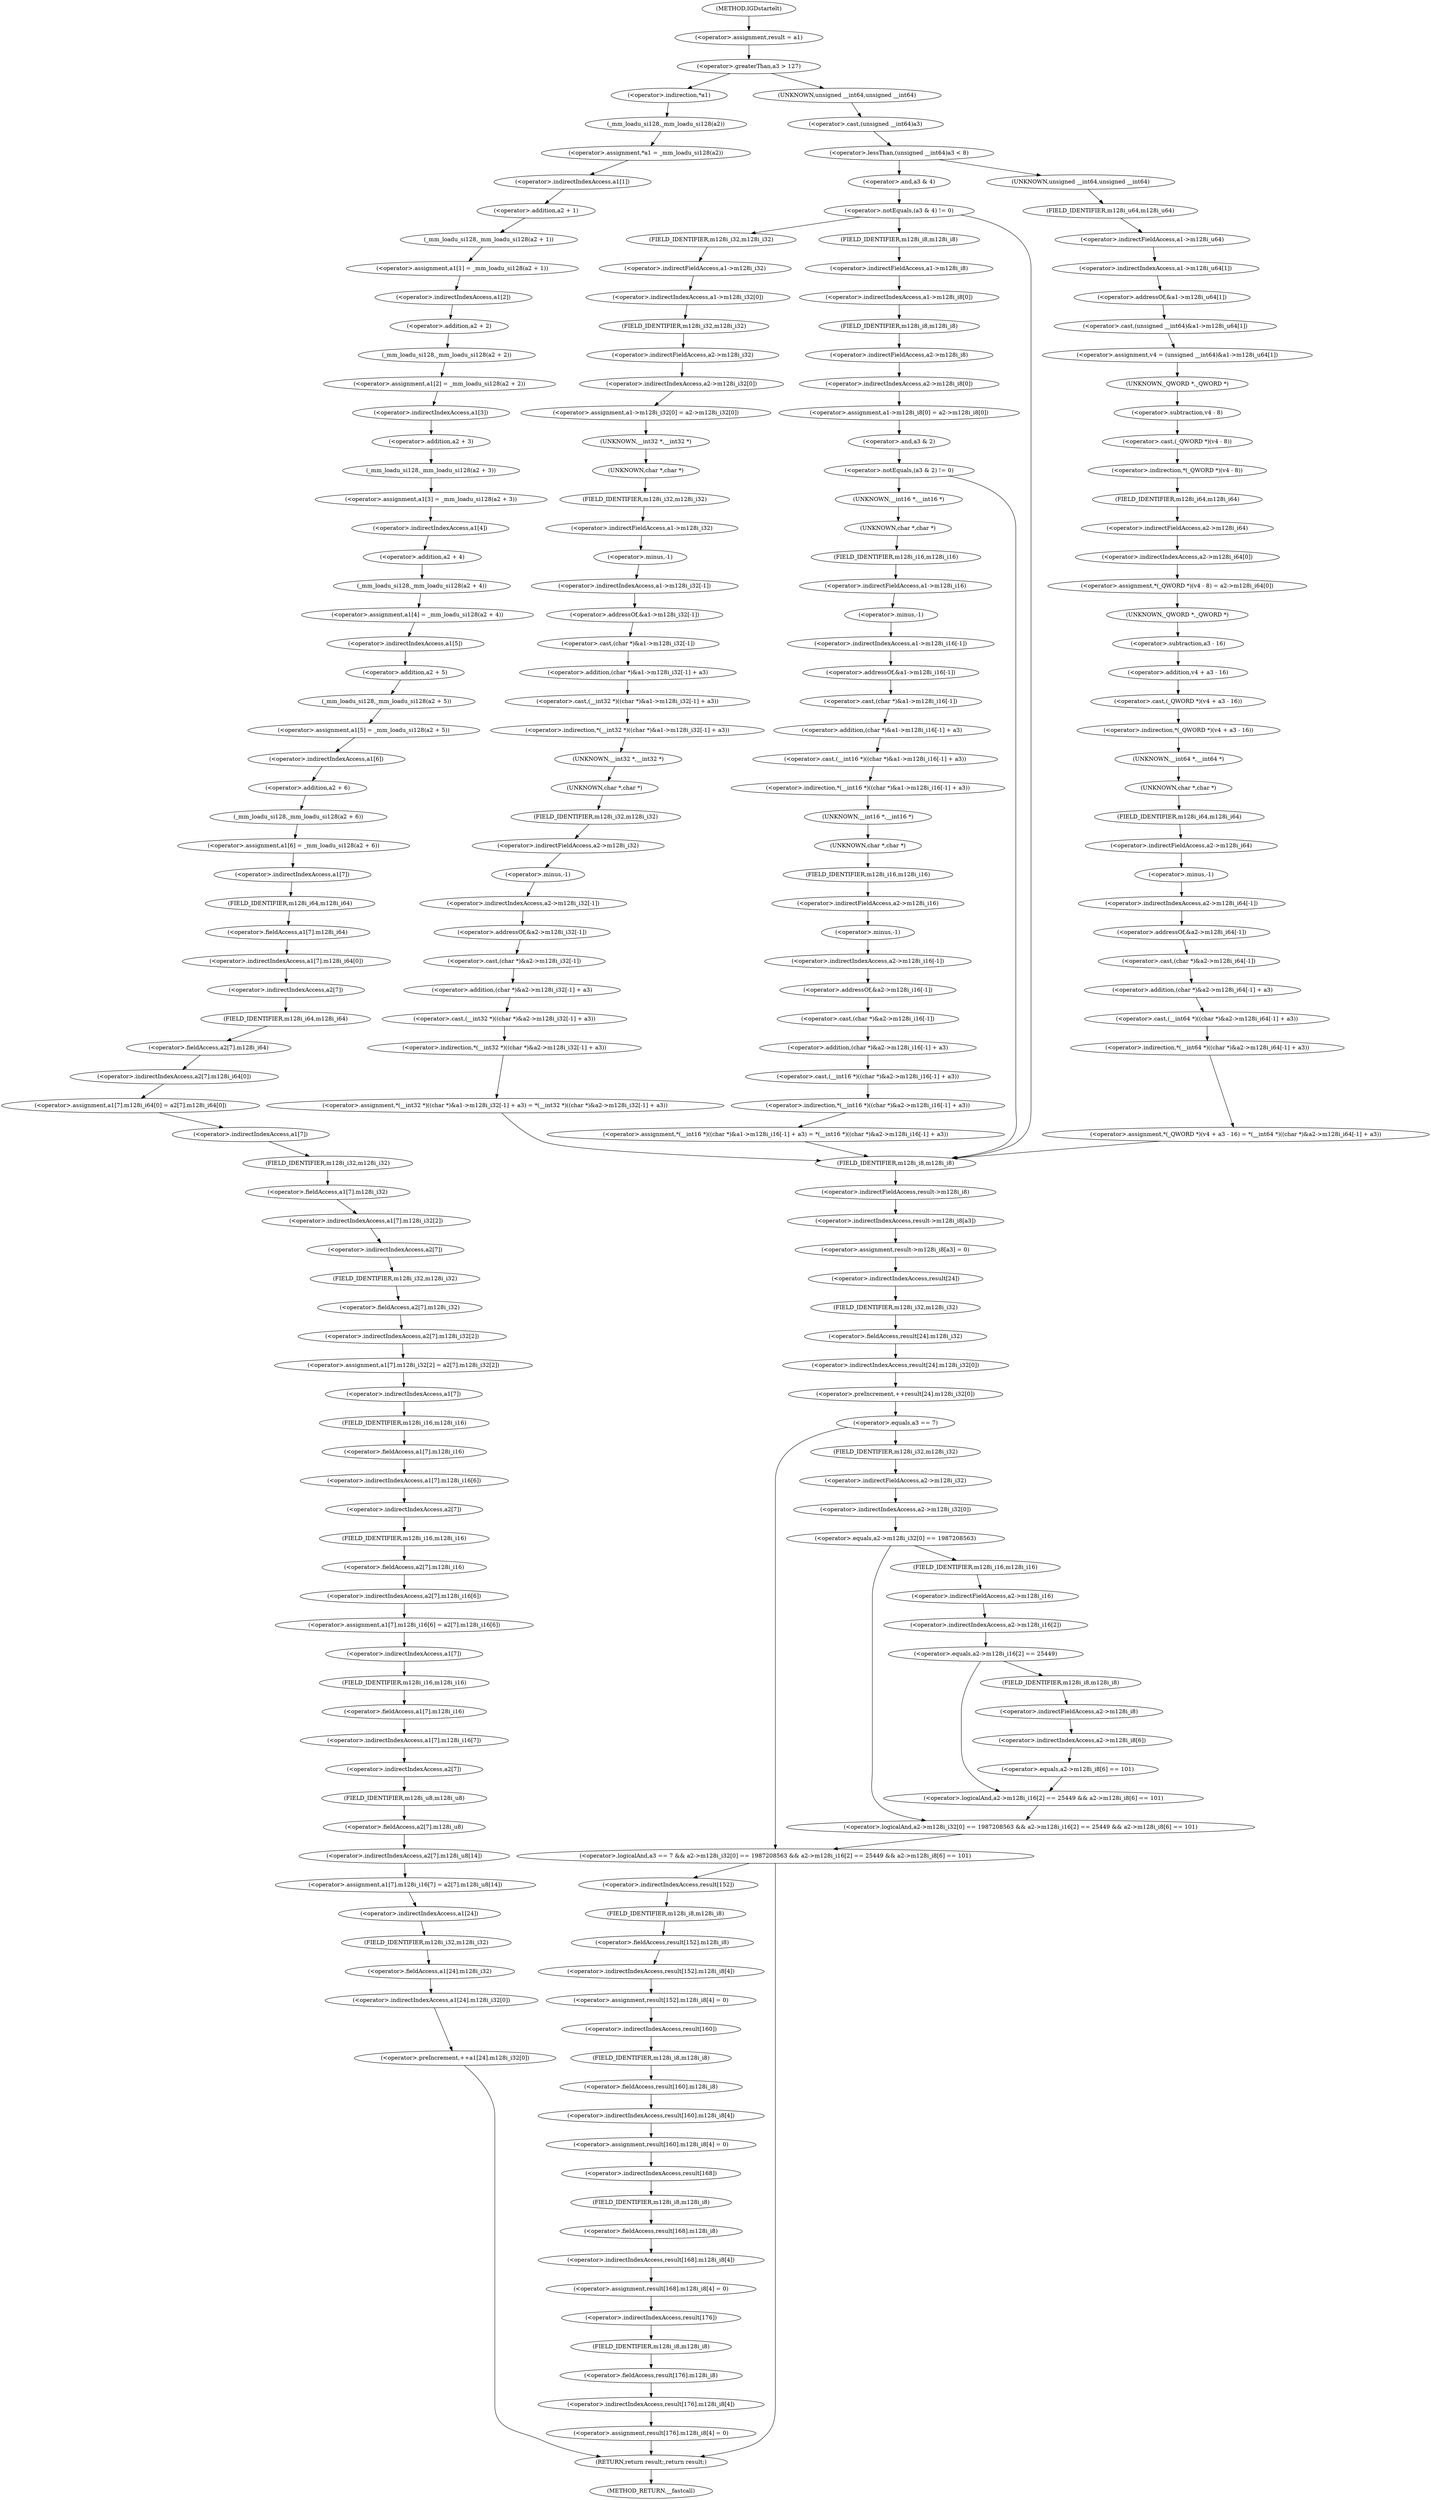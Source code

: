 digraph IGDstartelt {  
"1000110" [label = "(<operator>.assignment,result = a1)" ]
"1000114" [label = "(<operator>.greaterThan,a3 > 127)" ]
"1000118" [label = "(<operator>.assignment,*a1 = _mm_loadu_si128(a2))" ]
"1000119" [label = "(<operator>.indirection,*a1)" ]
"1000121" [label = "(_mm_loadu_si128,_mm_loadu_si128(a2))" ]
"1000123" [label = "(<operator>.assignment,a1[1] = _mm_loadu_si128(a2 + 1))" ]
"1000124" [label = "(<operator>.indirectIndexAccess,a1[1])" ]
"1000127" [label = "(_mm_loadu_si128,_mm_loadu_si128(a2 + 1))" ]
"1000128" [label = "(<operator>.addition,a2 + 1)" ]
"1000131" [label = "(<operator>.assignment,a1[2] = _mm_loadu_si128(a2 + 2))" ]
"1000132" [label = "(<operator>.indirectIndexAccess,a1[2])" ]
"1000135" [label = "(_mm_loadu_si128,_mm_loadu_si128(a2 + 2))" ]
"1000136" [label = "(<operator>.addition,a2 + 2)" ]
"1000139" [label = "(<operator>.assignment,a1[3] = _mm_loadu_si128(a2 + 3))" ]
"1000140" [label = "(<operator>.indirectIndexAccess,a1[3])" ]
"1000143" [label = "(_mm_loadu_si128,_mm_loadu_si128(a2 + 3))" ]
"1000144" [label = "(<operator>.addition,a2 + 3)" ]
"1000147" [label = "(<operator>.assignment,a1[4] = _mm_loadu_si128(a2 + 4))" ]
"1000148" [label = "(<operator>.indirectIndexAccess,a1[4])" ]
"1000151" [label = "(_mm_loadu_si128,_mm_loadu_si128(a2 + 4))" ]
"1000152" [label = "(<operator>.addition,a2 + 4)" ]
"1000155" [label = "(<operator>.assignment,a1[5] = _mm_loadu_si128(a2 + 5))" ]
"1000156" [label = "(<operator>.indirectIndexAccess,a1[5])" ]
"1000159" [label = "(_mm_loadu_si128,_mm_loadu_si128(a2 + 5))" ]
"1000160" [label = "(<operator>.addition,a2 + 5)" ]
"1000163" [label = "(<operator>.assignment,a1[6] = _mm_loadu_si128(a2 + 6))" ]
"1000164" [label = "(<operator>.indirectIndexAccess,a1[6])" ]
"1000167" [label = "(_mm_loadu_si128,_mm_loadu_si128(a2 + 6))" ]
"1000168" [label = "(<operator>.addition,a2 + 6)" ]
"1000171" [label = "(<operator>.assignment,a1[7].m128i_i64[0] = a2[7].m128i_i64[0])" ]
"1000172" [label = "(<operator>.indirectIndexAccess,a1[7].m128i_i64[0])" ]
"1000173" [label = "(<operator>.fieldAccess,a1[7].m128i_i64)" ]
"1000174" [label = "(<operator>.indirectIndexAccess,a1[7])" ]
"1000177" [label = "(FIELD_IDENTIFIER,m128i_i64,m128i_i64)" ]
"1000179" [label = "(<operator>.indirectIndexAccess,a2[7].m128i_i64[0])" ]
"1000180" [label = "(<operator>.fieldAccess,a2[7].m128i_i64)" ]
"1000181" [label = "(<operator>.indirectIndexAccess,a2[7])" ]
"1000184" [label = "(FIELD_IDENTIFIER,m128i_i64,m128i_i64)" ]
"1000186" [label = "(<operator>.assignment,a1[7].m128i_i32[2] = a2[7].m128i_i32[2])" ]
"1000187" [label = "(<operator>.indirectIndexAccess,a1[7].m128i_i32[2])" ]
"1000188" [label = "(<operator>.fieldAccess,a1[7].m128i_i32)" ]
"1000189" [label = "(<operator>.indirectIndexAccess,a1[7])" ]
"1000192" [label = "(FIELD_IDENTIFIER,m128i_i32,m128i_i32)" ]
"1000194" [label = "(<operator>.indirectIndexAccess,a2[7].m128i_i32[2])" ]
"1000195" [label = "(<operator>.fieldAccess,a2[7].m128i_i32)" ]
"1000196" [label = "(<operator>.indirectIndexAccess,a2[7])" ]
"1000199" [label = "(FIELD_IDENTIFIER,m128i_i32,m128i_i32)" ]
"1000201" [label = "(<operator>.assignment,a1[7].m128i_i16[6] = a2[7].m128i_i16[6])" ]
"1000202" [label = "(<operator>.indirectIndexAccess,a1[7].m128i_i16[6])" ]
"1000203" [label = "(<operator>.fieldAccess,a1[7].m128i_i16)" ]
"1000204" [label = "(<operator>.indirectIndexAccess,a1[7])" ]
"1000207" [label = "(FIELD_IDENTIFIER,m128i_i16,m128i_i16)" ]
"1000209" [label = "(<operator>.indirectIndexAccess,a2[7].m128i_i16[6])" ]
"1000210" [label = "(<operator>.fieldAccess,a2[7].m128i_i16)" ]
"1000211" [label = "(<operator>.indirectIndexAccess,a2[7])" ]
"1000214" [label = "(FIELD_IDENTIFIER,m128i_i16,m128i_i16)" ]
"1000216" [label = "(<operator>.assignment,a1[7].m128i_i16[7] = a2[7].m128i_u8[14])" ]
"1000217" [label = "(<operator>.indirectIndexAccess,a1[7].m128i_i16[7])" ]
"1000218" [label = "(<operator>.fieldAccess,a1[7].m128i_i16)" ]
"1000219" [label = "(<operator>.indirectIndexAccess,a1[7])" ]
"1000222" [label = "(FIELD_IDENTIFIER,m128i_i16,m128i_i16)" ]
"1000224" [label = "(<operator>.indirectIndexAccess,a2[7].m128i_u8[14])" ]
"1000225" [label = "(<operator>.fieldAccess,a2[7].m128i_u8)" ]
"1000226" [label = "(<operator>.indirectIndexAccess,a2[7])" ]
"1000229" [label = "(FIELD_IDENTIFIER,m128i_u8,m128i_u8)" ]
"1000231" [label = "(<operator>.preIncrement,++a1[24].m128i_i32[0])" ]
"1000232" [label = "(<operator>.indirectIndexAccess,a1[24].m128i_i32[0])" ]
"1000233" [label = "(<operator>.fieldAccess,a1[24].m128i_i32)" ]
"1000234" [label = "(<operator>.indirectIndexAccess,a1[24])" ]
"1000237" [label = "(FIELD_IDENTIFIER,m128i_i32,m128i_i32)" ]
"1000242" [label = "(<operator>.lessThan,(unsigned __int64)a3 < 8)" ]
"1000243" [label = "(<operator>.cast,(unsigned __int64)a3)" ]
"1000244" [label = "(UNKNOWN,unsigned __int64,unsigned __int64)" ]
"1000249" [label = "(<operator>.notEquals,(a3 & 4) != 0)" ]
"1000250" [label = "(<operator>.and,a3 & 4)" ]
"1000255" [label = "(<operator>.assignment,a1->m128i_i32[0] = a2->m128i_i32[0])" ]
"1000256" [label = "(<operator>.indirectIndexAccess,a1->m128i_i32[0])" ]
"1000257" [label = "(<operator>.indirectFieldAccess,a1->m128i_i32)" ]
"1000259" [label = "(FIELD_IDENTIFIER,m128i_i32,m128i_i32)" ]
"1000261" [label = "(<operator>.indirectIndexAccess,a2->m128i_i32[0])" ]
"1000262" [label = "(<operator>.indirectFieldAccess,a2->m128i_i32)" ]
"1000264" [label = "(FIELD_IDENTIFIER,m128i_i32,m128i_i32)" ]
"1000266" [label = "(<operator>.assignment,*(__int32 *)((char *)&a1->m128i_i32[-1] + a3) = *(__int32 *)((char *)&a2->m128i_i32[-1] + a3))" ]
"1000267" [label = "(<operator>.indirection,*(__int32 *)((char *)&a1->m128i_i32[-1] + a3))" ]
"1000268" [label = "(<operator>.cast,(__int32 *)((char *)&a1->m128i_i32[-1] + a3))" ]
"1000269" [label = "(UNKNOWN,__int32 *,__int32 *)" ]
"1000270" [label = "(<operator>.addition,(char *)&a1->m128i_i32[-1] + a3)" ]
"1000271" [label = "(<operator>.cast,(char *)&a1->m128i_i32[-1])" ]
"1000272" [label = "(UNKNOWN,char *,char *)" ]
"1000273" [label = "(<operator>.addressOf,&a1->m128i_i32[-1])" ]
"1000274" [label = "(<operator>.indirectIndexAccess,a1->m128i_i32[-1])" ]
"1000275" [label = "(<operator>.indirectFieldAccess,a1->m128i_i32)" ]
"1000277" [label = "(FIELD_IDENTIFIER,m128i_i32,m128i_i32)" ]
"1000278" [label = "(<operator>.minus,-1)" ]
"1000281" [label = "(<operator>.indirection,*(__int32 *)((char *)&a2->m128i_i32[-1] + a3))" ]
"1000282" [label = "(<operator>.cast,(__int32 *)((char *)&a2->m128i_i32[-1] + a3))" ]
"1000283" [label = "(UNKNOWN,__int32 *,__int32 *)" ]
"1000284" [label = "(<operator>.addition,(char *)&a2->m128i_i32[-1] + a3)" ]
"1000285" [label = "(<operator>.cast,(char *)&a2->m128i_i32[-1])" ]
"1000286" [label = "(UNKNOWN,char *,char *)" ]
"1000287" [label = "(<operator>.addressOf,&a2->m128i_i32[-1])" ]
"1000288" [label = "(<operator>.indirectIndexAccess,a2->m128i_i32[-1])" ]
"1000289" [label = "(<operator>.indirectFieldAccess,a2->m128i_i32)" ]
"1000291" [label = "(FIELD_IDENTIFIER,m128i_i32,m128i_i32)" ]
"1000292" [label = "(<operator>.minus,-1)" ]
"1000299" [label = "(<operator>.assignment,a1->m128i_i8[0] = a2->m128i_i8[0])" ]
"1000300" [label = "(<operator>.indirectIndexAccess,a1->m128i_i8[0])" ]
"1000301" [label = "(<operator>.indirectFieldAccess,a1->m128i_i8)" ]
"1000303" [label = "(FIELD_IDENTIFIER,m128i_i8,m128i_i8)" ]
"1000305" [label = "(<operator>.indirectIndexAccess,a2->m128i_i8[0])" ]
"1000306" [label = "(<operator>.indirectFieldAccess,a2->m128i_i8)" ]
"1000308" [label = "(FIELD_IDENTIFIER,m128i_i8,m128i_i8)" ]
"1000311" [label = "(<operator>.notEquals,(a3 & 2) != 0)" ]
"1000312" [label = "(<operator>.and,a3 & 2)" ]
"1000316" [label = "(<operator>.assignment,*(__int16 *)((char *)&a1->m128i_i16[-1] + a3) = *(__int16 *)((char *)&a2->m128i_i16[-1] + a3))" ]
"1000317" [label = "(<operator>.indirection,*(__int16 *)((char *)&a1->m128i_i16[-1] + a3))" ]
"1000318" [label = "(<operator>.cast,(__int16 *)((char *)&a1->m128i_i16[-1] + a3))" ]
"1000319" [label = "(UNKNOWN,__int16 *,__int16 *)" ]
"1000320" [label = "(<operator>.addition,(char *)&a1->m128i_i16[-1] + a3)" ]
"1000321" [label = "(<operator>.cast,(char *)&a1->m128i_i16[-1])" ]
"1000322" [label = "(UNKNOWN,char *,char *)" ]
"1000323" [label = "(<operator>.addressOf,&a1->m128i_i16[-1])" ]
"1000324" [label = "(<operator>.indirectIndexAccess,a1->m128i_i16[-1])" ]
"1000325" [label = "(<operator>.indirectFieldAccess,a1->m128i_i16)" ]
"1000327" [label = "(FIELD_IDENTIFIER,m128i_i16,m128i_i16)" ]
"1000328" [label = "(<operator>.minus,-1)" ]
"1000331" [label = "(<operator>.indirection,*(__int16 *)((char *)&a2->m128i_i16[-1] + a3))" ]
"1000332" [label = "(<operator>.cast,(__int16 *)((char *)&a2->m128i_i16[-1] + a3))" ]
"1000333" [label = "(UNKNOWN,__int16 *,__int16 *)" ]
"1000334" [label = "(<operator>.addition,(char *)&a2->m128i_i16[-1] + a3)" ]
"1000335" [label = "(<operator>.cast,(char *)&a2->m128i_i16[-1])" ]
"1000336" [label = "(UNKNOWN,char *,char *)" ]
"1000337" [label = "(<operator>.addressOf,&a2->m128i_i16[-1])" ]
"1000338" [label = "(<operator>.indirectIndexAccess,a2->m128i_i16[-1])" ]
"1000339" [label = "(<operator>.indirectFieldAccess,a2->m128i_i16)" ]
"1000341" [label = "(FIELD_IDENTIFIER,m128i_i16,m128i_i16)" ]
"1000342" [label = "(<operator>.minus,-1)" ]
"1000347" [label = "(<operator>.assignment,v4 = (unsigned __int64)&a1->m128i_u64[1])" ]
"1000349" [label = "(<operator>.cast,(unsigned __int64)&a1->m128i_u64[1])" ]
"1000350" [label = "(UNKNOWN,unsigned __int64,unsigned __int64)" ]
"1000351" [label = "(<operator>.addressOf,&a1->m128i_u64[1])" ]
"1000352" [label = "(<operator>.indirectIndexAccess,a1->m128i_u64[1])" ]
"1000353" [label = "(<operator>.indirectFieldAccess,a1->m128i_u64)" ]
"1000355" [label = "(FIELD_IDENTIFIER,m128i_u64,m128i_u64)" ]
"1000357" [label = "(<operator>.assignment,*(_QWORD *)(v4 - 8) = a2->m128i_i64[0])" ]
"1000358" [label = "(<operator>.indirection,*(_QWORD *)(v4 - 8))" ]
"1000359" [label = "(<operator>.cast,(_QWORD *)(v4 - 8))" ]
"1000360" [label = "(UNKNOWN,_QWORD *,_QWORD *)" ]
"1000361" [label = "(<operator>.subtraction,v4 - 8)" ]
"1000364" [label = "(<operator>.indirectIndexAccess,a2->m128i_i64[0])" ]
"1000365" [label = "(<operator>.indirectFieldAccess,a2->m128i_i64)" ]
"1000367" [label = "(FIELD_IDENTIFIER,m128i_i64,m128i_i64)" ]
"1000369" [label = "(<operator>.assignment,*(_QWORD *)(v4 + a3 - 16) = *(__int64 *)((char *)&a2->m128i_i64[-1] + a3))" ]
"1000370" [label = "(<operator>.indirection,*(_QWORD *)(v4 + a3 - 16))" ]
"1000371" [label = "(<operator>.cast,(_QWORD *)(v4 + a3 - 16))" ]
"1000372" [label = "(UNKNOWN,_QWORD *,_QWORD *)" ]
"1000373" [label = "(<operator>.addition,v4 + a3 - 16)" ]
"1000375" [label = "(<operator>.subtraction,a3 - 16)" ]
"1000378" [label = "(<operator>.indirection,*(__int64 *)((char *)&a2->m128i_i64[-1] + a3))" ]
"1000379" [label = "(<operator>.cast,(__int64 *)((char *)&a2->m128i_i64[-1] + a3))" ]
"1000380" [label = "(UNKNOWN,__int64 *,__int64 *)" ]
"1000381" [label = "(<operator>.addition,(char *)&a2->m128i_i64[-1] + a3)" ]
"1000382" [label = "(<operator>.cast,(char *)&a2->m128i_i64[-1])" ]
"1000383" [label = "(UNKNOWN,char *,char *)" ]
"1000384" [label = "(<operator>.addressOf,&a2->m128i_i64[-1])" ]
"1000385" [label = "(<operator>.indirectIndexAccess,a2->m128i_i64[-1])" ]
"1000386" [label = "(<operator>.indirectFieldAccess,a2->m128i_i64)" ]
"1000388" [label = "(FIELD_IDENTIFIER,m128i_i64,m128i_i64)" ]
"1000389" [label = "(<operator>.minus,-1)" ]
"1000392" [label = "(<operator>.assignment,result->m128i_i8[a3] = 0)" ]
"1000393" [label = "(<operator>.indirectIndexAccess,result->m128i_i8[a3])" ]
"1000394" [label = "(<operator>.indirectFieldAccess,result->m128i_i8)" ]
"1000396" [label = "(FIELD_IDENTIFIER,m128i_i8,m128i_i8)" ]
"1000399" [label = "(<operator>.preIncrement,++result[24].m128i_i32[0])" ]
"1000400" [label = "(<operator>.indirectIndexAccess,result[24].m128i_i32[0])" ]
"1000401" [label = "(<operator>.fieldAccess,result[24].m128i_i32)" ]
"1000402" [label = "(<operator>.indirectIndexAccess,result[24])" ]
"1000405" [label = "(FIELD_IDENTIFIER,m128i_i32,m128i_i32)" ]
"1000408" [label = "(<operator>.logicalAnd,a3 == 7 && a2->m128i_i32[0] == 1987208563 && a2->m128i_i16[2] == 25449 && a2->m128i_i8[6] == 101)" ]
"1000409" [label = "(<operator>.equals,a3 == 7)" ]
"1000412" [label = "(<operator>.logicalAnd,a2->m128i_i32[0] == 1987208563 && a2->m128i_i16[2] == 25449 && a2->m128i_i8[6] == 101)" ]
"1000413" [label = "(<operator>.equals,a2->m128i_i32[0] == 1987208563)" ]
"1000414" [label = "(<operator>.indirectIndexAccess,a2->m128i_i32[0])" ]
"1000415" [label = "(<operator>.indirectFieldAccess,a2->m128i_i32)" ]
"1000417" [label = "(FIELD_IDENTIFIER,m128i_i32,m128i_i32)" ]
"1000420" [label = "(<operator>.logicalAnd,a2->m128i_i16[2] == 25449 && a2->m128i_i8[6] == 101)" ]
"1000421" [label = "(<operator>.equals,a2->m128i_i16[2] == 25449)" ]
"1000422" [label = "(<operator>.indirectIndexAccess,a2->m128i_i16[2])" ]
"1000423" [label = "(<operator>.indirectFieldAccess,a2->m128i_i16)" ]
"1000425" [label = "(FIELD_IDENTIFIER,m128i_i16,m128i_i16)" ]
"1000428" [label = "(<operator>.equals,a2->m128i_i8[6] == 101)" ]
"1000429" [label = "(<operator>.indirectIndexAccess,a2->m128i_i8[6])" ]
"1000430" [label = "(<operator>.indirectFieldAccess,a2->m128i_i8)" ]
"1000432" [label = "(FIELD_IDENTIFIER,m128i_i8,m128i_i8)" ]
"1000436" [label = "(<operator>.assignment,result[152].m128i_i8[4] = 0)" ]
"1000437" [label = "(<operator>.indirectIndexAccess,result[152].m128i_i8[4])" ]
"1000438" [label = "(<operator>.fieldAccess,result[152].m128i_i8)" ]
"1000439" [label = "(<operator>.indirectIndexAccess,result[152])" ]
"1000442" [label = "(FIELD_IDENTIFIER,m128i_i8,m128i_i8)" ]
"1000445" [label = "(<operator>.assignment,result[160].m128i_i8[4] = 0)" ]
"1000446" [label = "(<operator>.indirectIndexAccess,result[160].m128i_i8[4])" ]
"1000447" [label = "(<operator>.fieldAccess,result[160].m128i_i8)" ]
"1000448" [label = "(<operator>.indirectIndexAccess,result[160])" ]
"1000451" [label = "(FIELD_IDENTIFIER,m128i_i8,m128i_i8)" ]
"1000454" [label = "(<operator>.assignment,result[168].m128i_i8[4] = 0)" ]
"1000455" [label = "(<operator>.indirectIndexAccess,result[168].m128i_i8[4])" ]
"1000456" [label = "(<operator>.fieldAccess,result[168].m128i_i8)" ]
"1000457" [label = "(<operator>.indirectIndexAccess,result[168])" ]
"1000460" [label = "(FIELD_IDENTIFIER,m128i_i8,m128i_i8)" ]
"1000463" [label = "(<operator>.assignment,result[176].m128i_i8[4] = 0)" ]
"1000464" [label = "(<operator>.indirectIndexAccess,result[176].m128i_i8[4])" ]
"1000465" [label = "(<operator>.fieldAccess,result[176].m128i_i8)" ]
"1000466" [label = "(<operator>.indirectIndexAccess,result[176])" ]
"1000469" [label = "(FIELD_IDENTIFIER,m128i_i8,m128i_i8)" ]
"1000472" [label = "(RETURN,return result;,return result;)" ]
"1000103" [label = "(METHOD,IGDstartelt)" ]
"1000474" [label = "(METHOD_RETURN,__fastcall)" ]
  "1000110" -> "1000114" 
  "1000114" -> "1000244" 
  "1000114" -> "1000119" 
  "1000118" -> "1000124" 
  "1000119" -> "1000121" 
  "1000121" -> "1000118" 
  "1000123" -> "1000132" 
  "1000124" -> "1000128" 
  "1000127" -> "1000123" 
  "1000128" -> "1000127" 
  "1000131" -> "1000140" 
  "1000132" -> "1000136" 
  "1000135" -> "1000131" 
  "1000136" -> "1000135" 
  "1000139" -> "1000148" 
  "1000140" -> "1000144" 
  "1000143" -> "1000139" 
  "1000144" -> "1000143" 
  "1000147" -> "1000156" 
  "1000148" -> "1000152" 
  "1000151" -> "1000147" 
  "1000152" -> "1000151" 
  "1000155" -> "1000164" 
  "1000156" -> "1000160" 
  "1000159" -> "1000155" 
  "1000160" -> "1000159" 
  "1000163" -> "1000174" 
  "1000164" -> "1000168" 
  "1000167" -> "1000163" 
  "1000168" -> "1000167" 
  "1000171" -> "1000189" 
  "1000172" -> "1000181" 
  "1000173" -> "1000172" 
  "1000174" -> "1000177" 
  "1000177" -> "1000173" 
  "1000179" -> "1000171" 
  "1000180" -> "1000179" 
  "1000181" -> "1000184" 
  "1000184" -> "1000180" 
  "1000186" -> "1000204" 
  "1000187" -> "1000196" 
  "1000188" -> "1000187" 
  "1000189" -> "1000192" 
  "1000192" -> "1000188" 
  "1000194" -> "1000186" 
  "1000195" -> "1000194" 
  "1000196" -> "1000199" 
  "1000199" -> "1000195" 
  "1000201" -> "1000219" 
  "1000202" -> "1000211" 
  "1000203" -> "1000202" 
  "1000204" -> "1000207" 
  "1000207" -> "1000203" 
  "1000209" -> "1000201" 
  "1000210" -> "1000209" 
  "1000211" -> "1000214" 
  "1000214" -> "1000210" 
  "1000216" -> "1000234" 
  "1000217" -> "1000226" 
  "1000218" -> "1000217" 
  "1000219" -> "1000222" 
  "1000222" -> "1000218" 
  "1000224" -> "1000216" 
  "1000225" -> "1000224" 
  "1000226" -> "1000229" 
  "1000229" -> "1000225" 
  "1000231" -> "1000472" 
  "1000232" -> "1000231" 
  "1000233" -> "1000232" 
  "1000234" -> "1000237" 
  "1000237" -> "1000233" 
  "1000242" -> "1000250" 
  "1000242" -> "1000350" 
  "1000243" -> "1000242" 
  "1000244" -> "1000243" 
  "1000249" -> "1000259" 
  "1000249" -> "1000303" 
  "1000249" -> "1000396" 
  "1000250" -> "1000249" 
  "1000255" -> "1000269" 
  "1000256" -> "1000264" 
  "1000257" -> "1000256" 
  "1000259" -> "1000257" 
  "1000261" -> "1000255" 
  "1000262" -> "1000261" 
  "1000264" -> "1000262" 
  "1000266" -> "1000396" 
  "1000267" -> "1000283" 
  "1000268" -> "1000267" 
  "1000269" -> "1000272" 
  "1000270" -> "1000268" 
  "1000271" -> "1000270" 
  "1000272" -> "1000277" 
  "1000273" -> "1000271" 
  "1000274" -> "1000273" 
  "1000275" -> "1000278" 
  "1000277" -> "1000275" 
  "1000278" -> "1000274" 
  "1000281" -> "1000266" 
  "1000282" -> "1000281" 
  "1000283" -> "1000286" 
  "1000284" -> "1000282" 
  "1000285" -> "1000284" 
  "1000286" -> "1000291" 
  "1000287" -> "1000285" 
  "1000288" -> "1000287" 
  "1000289" -> "1000292" 
  "1000291" -> "1000289" 
  "1000292" -> "1000288" 
  "1000299" -> "1000312" 
  "1000300" -> "1000308" 
  "1000301" -> "1000300" 
  "1000303" -> "1000301" 
  "1000305" -> "1000299" 
  "1000306" -> "1000305" 
  "1000308" -> "1000306" 
  "1000311" -> "1000319" 
  "1000311" -> "1000396" 
  "1000312" -> "1000311" 
  "1000316" -> "1000396" 
  "1000317" -> "1000333" 
  "1000318" -> "1000317" 
  "1000319" -> "1000322" 
  "1000320" -> "1000318" 
  "1000321" -> "1000320" 
  "1000322" -> "1000327" 
  "1000323" -> "1000321" 
  "1000324" -> "1000323" 
  "1000325" -> "1000328" 
  "1000327" -> "1000325" 
  "1000328" -> "1000324" 
  "1000331" -> "1000316" 
  "1000332" -> "1000331" 
  "1000333" -> "1000336" 
  "1000334" -> "1000332" 
  "1000335" -> "1000334" 
  "1000336" -> "1000341" 
  "1000337" -> "1000335" 
  "1000338" -> "1000337" 
  "1000339" -> "1000342" 
  "1000341" -> "1000339" 
  "1000342" -> "1000338" 
  "1000347" -> "1000360" 
  "1000349" -> "1000347" 
  "1000350" -> "1000355" 
  "1000351" -> "1000349" 
  "1000352" -> "1000351" 
  "1000353" -> "1000352" 
  "1000355" -> "1000353" 
  "1000357" -> "1000372" 
  "1000358" -> "1000367" 
  "1000359" -> "1000358" 
  "1000360" -> "1000361" 
  "1000361" -> "1000359" 
  "1000364" -> "1000357" 
  "1000365" -> "1000364" 
  "1000367" -> "1000365" 
  "1000369" -> "1000396" 
  "1000370" -> "1000380" 
  "1000371" -> "1000370" 
  "1000372" -> "1000375" 
  "1000373" -> "1000371" 
  "1000375" -> "1000373" 
  "1000378" -> "1000369" 
  "1000379" -> "1000378" 
  "1000380" -> "1000383" 
  "1000381" -> "1000379" 
  "1000382" -> "1000381" 
  "1000383" -> "1000388" 
  "1000384" -> "1000382" 
  "1000385" -> "1000384" 
  "1000386" -> "1000389" 
  "1000388" -> "1000386" 
  "1000389" -> "1000385" 
  "1000392" -> "1000402" 
  "1000393" -> "1000392" 
  "1000394" -> "1000393" 
  "1000396" -> "1000394" 
  "1000399" -> "1000409" 
  "1000400" -> "1000399" 
  "1000401" -> "1000400" 
  "1000402" -> "1000405" 
  "1000405" -> "1000401" 
  "1000408" -> "1000439" 
  "1000408" -> "1000472" 
  "1000409" -> "1000408" 
  "1000409" -> "1000417" 
  "1000412" -> "1000408" 
  "1000413" -> "1000412" 
  "1000413" -> "1000425" 
  "1000414" -> "1000413" 
  "1000415" -> "1000414" 
  "1000417" -> "1000415" 
  "1000420" -> "1000412" 
  "1000421" -> "1000420" 
  "1000421" -> "1000432" 
  "1000422" -> "1000421" 
  "1000423" -> "1000422" 
  "1000425" -> "1000423" 
  "1000428" -> "1000420" 
  "1000429" -> "1000428" 
  "1000430" -> "1000429" 
  "1000432" -> "1000430" 
  "1000436" -> "1000448" 
  "1000437" -> "1000436" 
  "1000438" -> "1000437" 
  "1000439" -> "1000442" 
  "1000442" -> "1000438" 
  "1000445" -> "1000457" 
  "1000446" -> "1000445" 
  "1000447" -> "1000446" 
  "1000448" -> "1000451" 
  "1000451" -> "1000447" 
  "1000454" -> "1000466" 
  "1000455" -> "1000454" 
  "1000456" -> "1000455" 
  "1000457" -> "1000460" 
  "1000460" -> "1000456" 
  "1000463" -> "1000472" 
  "1000464" -> "1000463" 
  "1000465" -> "1000464" 
  "1000466" -> "1000469" 
  "1000469" -> "1000465" 
  "1000472" -> "1000474" 
  "1000103" -> "1000110" 
}
